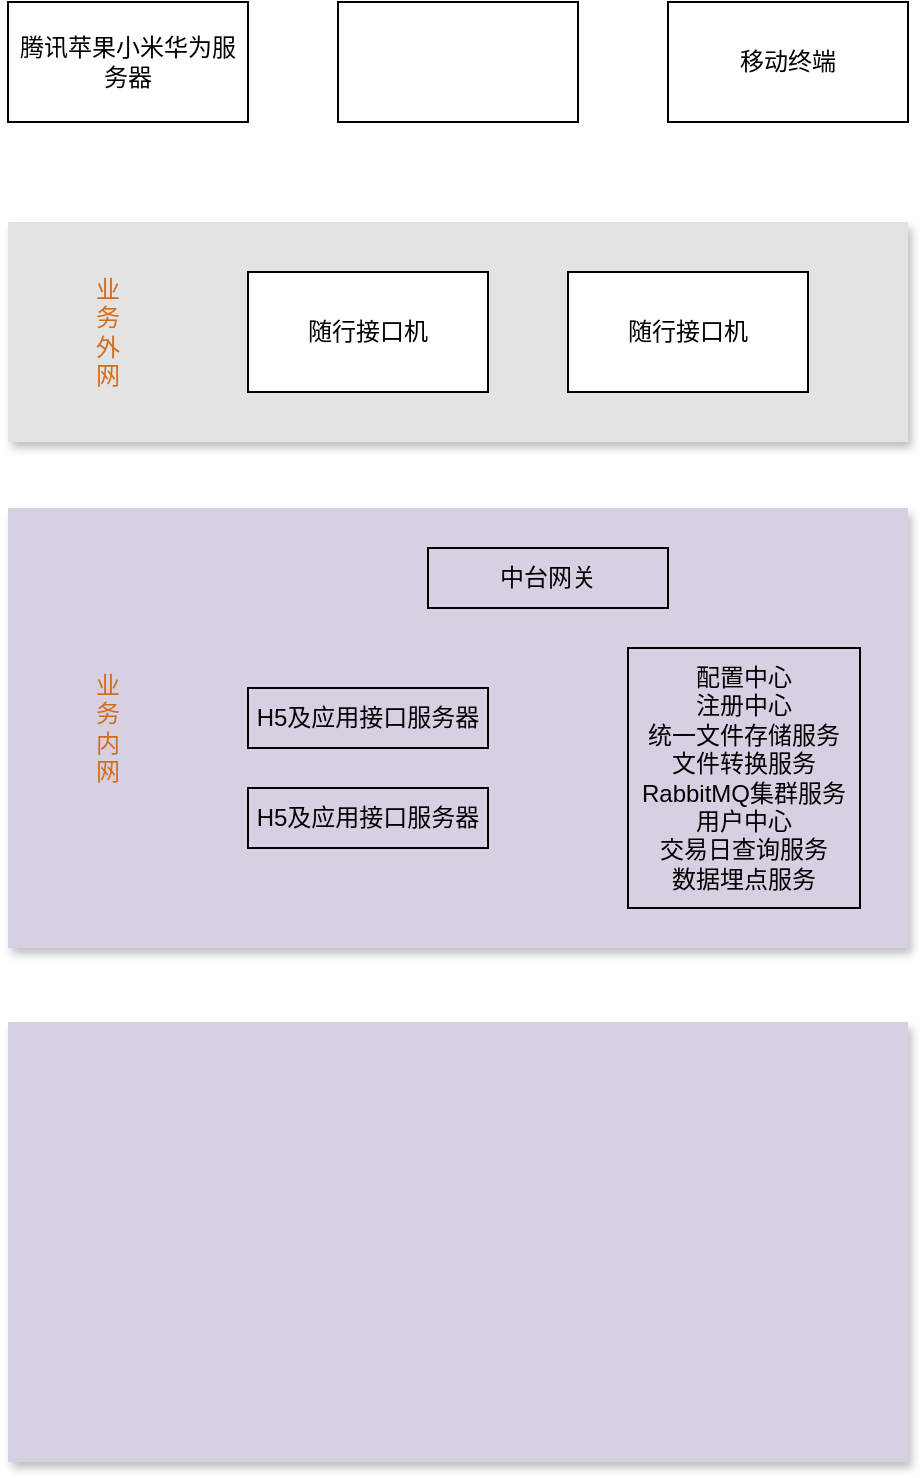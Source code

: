 <mxfile version="18.0.2" type="github">
  <diagram id="uV6_BV6XKQVdwxZXVooB" name="Page-1">
    <mxGraphModel dx="1212" dy="651" grid="1" gridSize="10" guides="1" tooltips="1" connect="1" arrows="1" fold="1" page="1" pageScale="1" pageWidth="827" pageHeight="1169" math="0" shadow="0">
      <root>
        <mxCell id="0" />
        <mxCell id="1" parent="0" />
        <mxCell id="whivXN8A2qbGqClQpVsV-6" value="" style="rounded=0;whiteSpace=wrap;html=1;fillColor=#E3E3E3;shadow=1;strokeColor=none;" vertex="1" parent="1">
          <mxGeometry x="50" y="450" width="450" height="110" as="geometry" />
        </mxCell>
        <mxCell id="whivXN8A2qbGqClQpVsV-7" value="业务外网" style="rounded=0;whiteSpace=wrap;html=1;shadow=0;fillColor=#E3E3E3;strokeColor=none;fontColor=#D26D19;" vertex="1" parent="1">
          <mxGeometry x="90" y="455" width="20" height="100" as="geometry" />
        </mxCell>
        <mxCell id="whivXN8A2qbGqClQpVsV-19" value="" style="rounded=0;whiteSpace=wrap;html=1;fillColor=#D7D0E3;shadow=1;strokeColor=none;" vertex="1" parent="1">
          <mxGeometry x="50" y="593" width="450" height="220" as="geometry" />
        </mxCell>
        <mxCell id="whivXN8A2qbGqClQpVsV-20" value="业务内网" style="rounded=0;whiteSpace=wrap;html=1;shadow=0;fillColor=#D7D0E3;strokeColor=none;fontColor=#D26D19;" vertex="1" parent="1">
          <mxGeometry x="90" y="653" width="20" height="100" as="geometry" />
        </mxCell>
        <mxCell id="whivXN8A2qbGqClQpVsV-21" value="&lt;font color=&quot;#000000&quot;&gt;中台网关&lt;/font&gt;" style="rounded=0;whiteSpace=wrap;html=1;shadow=0;fontColor=#D26D19;fillColor=#D7D0E3;" vertex="1" parent="1">
          <mxGeometry x="260" y="613" width="120" height="30" as="geometry" />
        </mxCell>
        <mxCell id="whivXN8A2qbGqClQpVsV-22" value="&lt;font color=&quot;#000000&quot;&gt;H5及应用接口服务器&lt;/font&gt;" style="rounded=0;whiteSpace=wrap;html=1;shadow=0;fontColor=#D26D19;fillColor=#D7D0E3;" vertex="1" parent="1">
          <mxGeometry x="170" y="683" width="120" height="30" as="geometry" />
        </mxCell>
        <mxCell id="whivXN8A2qbGqClQpVsV-23" value="&lt;font color=&quot;#000000&quot;&gt;H5及应用接口服务器&lt;/font&gt;" style="rounded=0;whiteSpace=wrap;html=1;shadow=0;fontColor=#D26D19;fillColor=#D7D0E3;" vertex="1" parent="1">
          <mxGeometry x="170" y="733" width="120" height="30" as="geometry" />
        </mxCell>
        <mxCell id="whivXN8A2qbGqClQpVsV-24" value="配置中心&lt;br&gt;注册中心&lt;br&gt;统一文件存储服务&lt;br&gt;文件转换服务&lt;br&gt;RabbitMQ集群服务&lt;br&gt;用户中心&lt;br&gt;交易日查询服务&lt;br&gt;数据埋点服务&lt;br&gt;" style="rounded=0;whiteSpace=wrap;html=1;shadow=0;fontColor=#000000;fillColor=#D7D0E3;" vertex="1" parent="1">
          <mxGeometry x="360" y="663" width="116" height="130" as="geometry" />
        </mxCell>
        <mxCell id="whivXN8A2qbGqClQpVsV-25" value="" style="rounded=0;whiteSpace=wrap;html=1;fillColor=#D7D0E3;shadow=1;strokeColor=none;" vertex="1" parent="1">
          <mxGeometry x="50" y="850" width="450" height="220" as="geometry" />
        </mxCell>
        <mxCell id="whivXN8A2qbGqClQpVsV-28" value="随行接口机" style="rounded=0;whiteSpace=wrap;html=1;shadow=0;" vertex="1" parent="1">
          <mxGeometry x="170" y="475" width="120" height="60" as="geometry" />
        </mxCell>
        <mxCell id="whivXN8A2qbGqClQpVsV-29" value="随行接口机" style="rounded=0;whiteSpace=wrap;html=1;shadow=0;" vertex="1" parent="1">
          <mxGeometry x="330" y="475" width="120" height="60" as="geometry" />
        </mxCell>
        <mxCell id="whivXN8A2qbGqClQpVsV-30" value="腾讯苹果小米华为服务器" style="rounded=0;whiteSpace=wrap;html=1;shadow=0;" vertex="1" parent="1">
          <mxGeometry x="50" y="340" width="120" height="60" as="geometry" />
        </mxCell>
        <mxCell id="whivXN8A2qbGqClQpVsV-31" value="" style="rounded=0;whiteSpace=wrap;html=1;shadow=0;" vertex="1" parent="1">
          <mxGeometry x="215" y="340" width="120" height="60" as="geometry" />
        </mxCell>
        <mxCell id="whivXN8A2qbGqClQpVsV-32" value="移动终端" style="rounded=0;whiteSpace=wrap;html=1;shadow=0;" vertex="1" parent="1">
          <mxGeometry x="380" y="340" width="120" height="60" as="geometry" />
        </mxCell>
      </root>
    </mxGraphModel>
  </diagram>
</mxfile>
